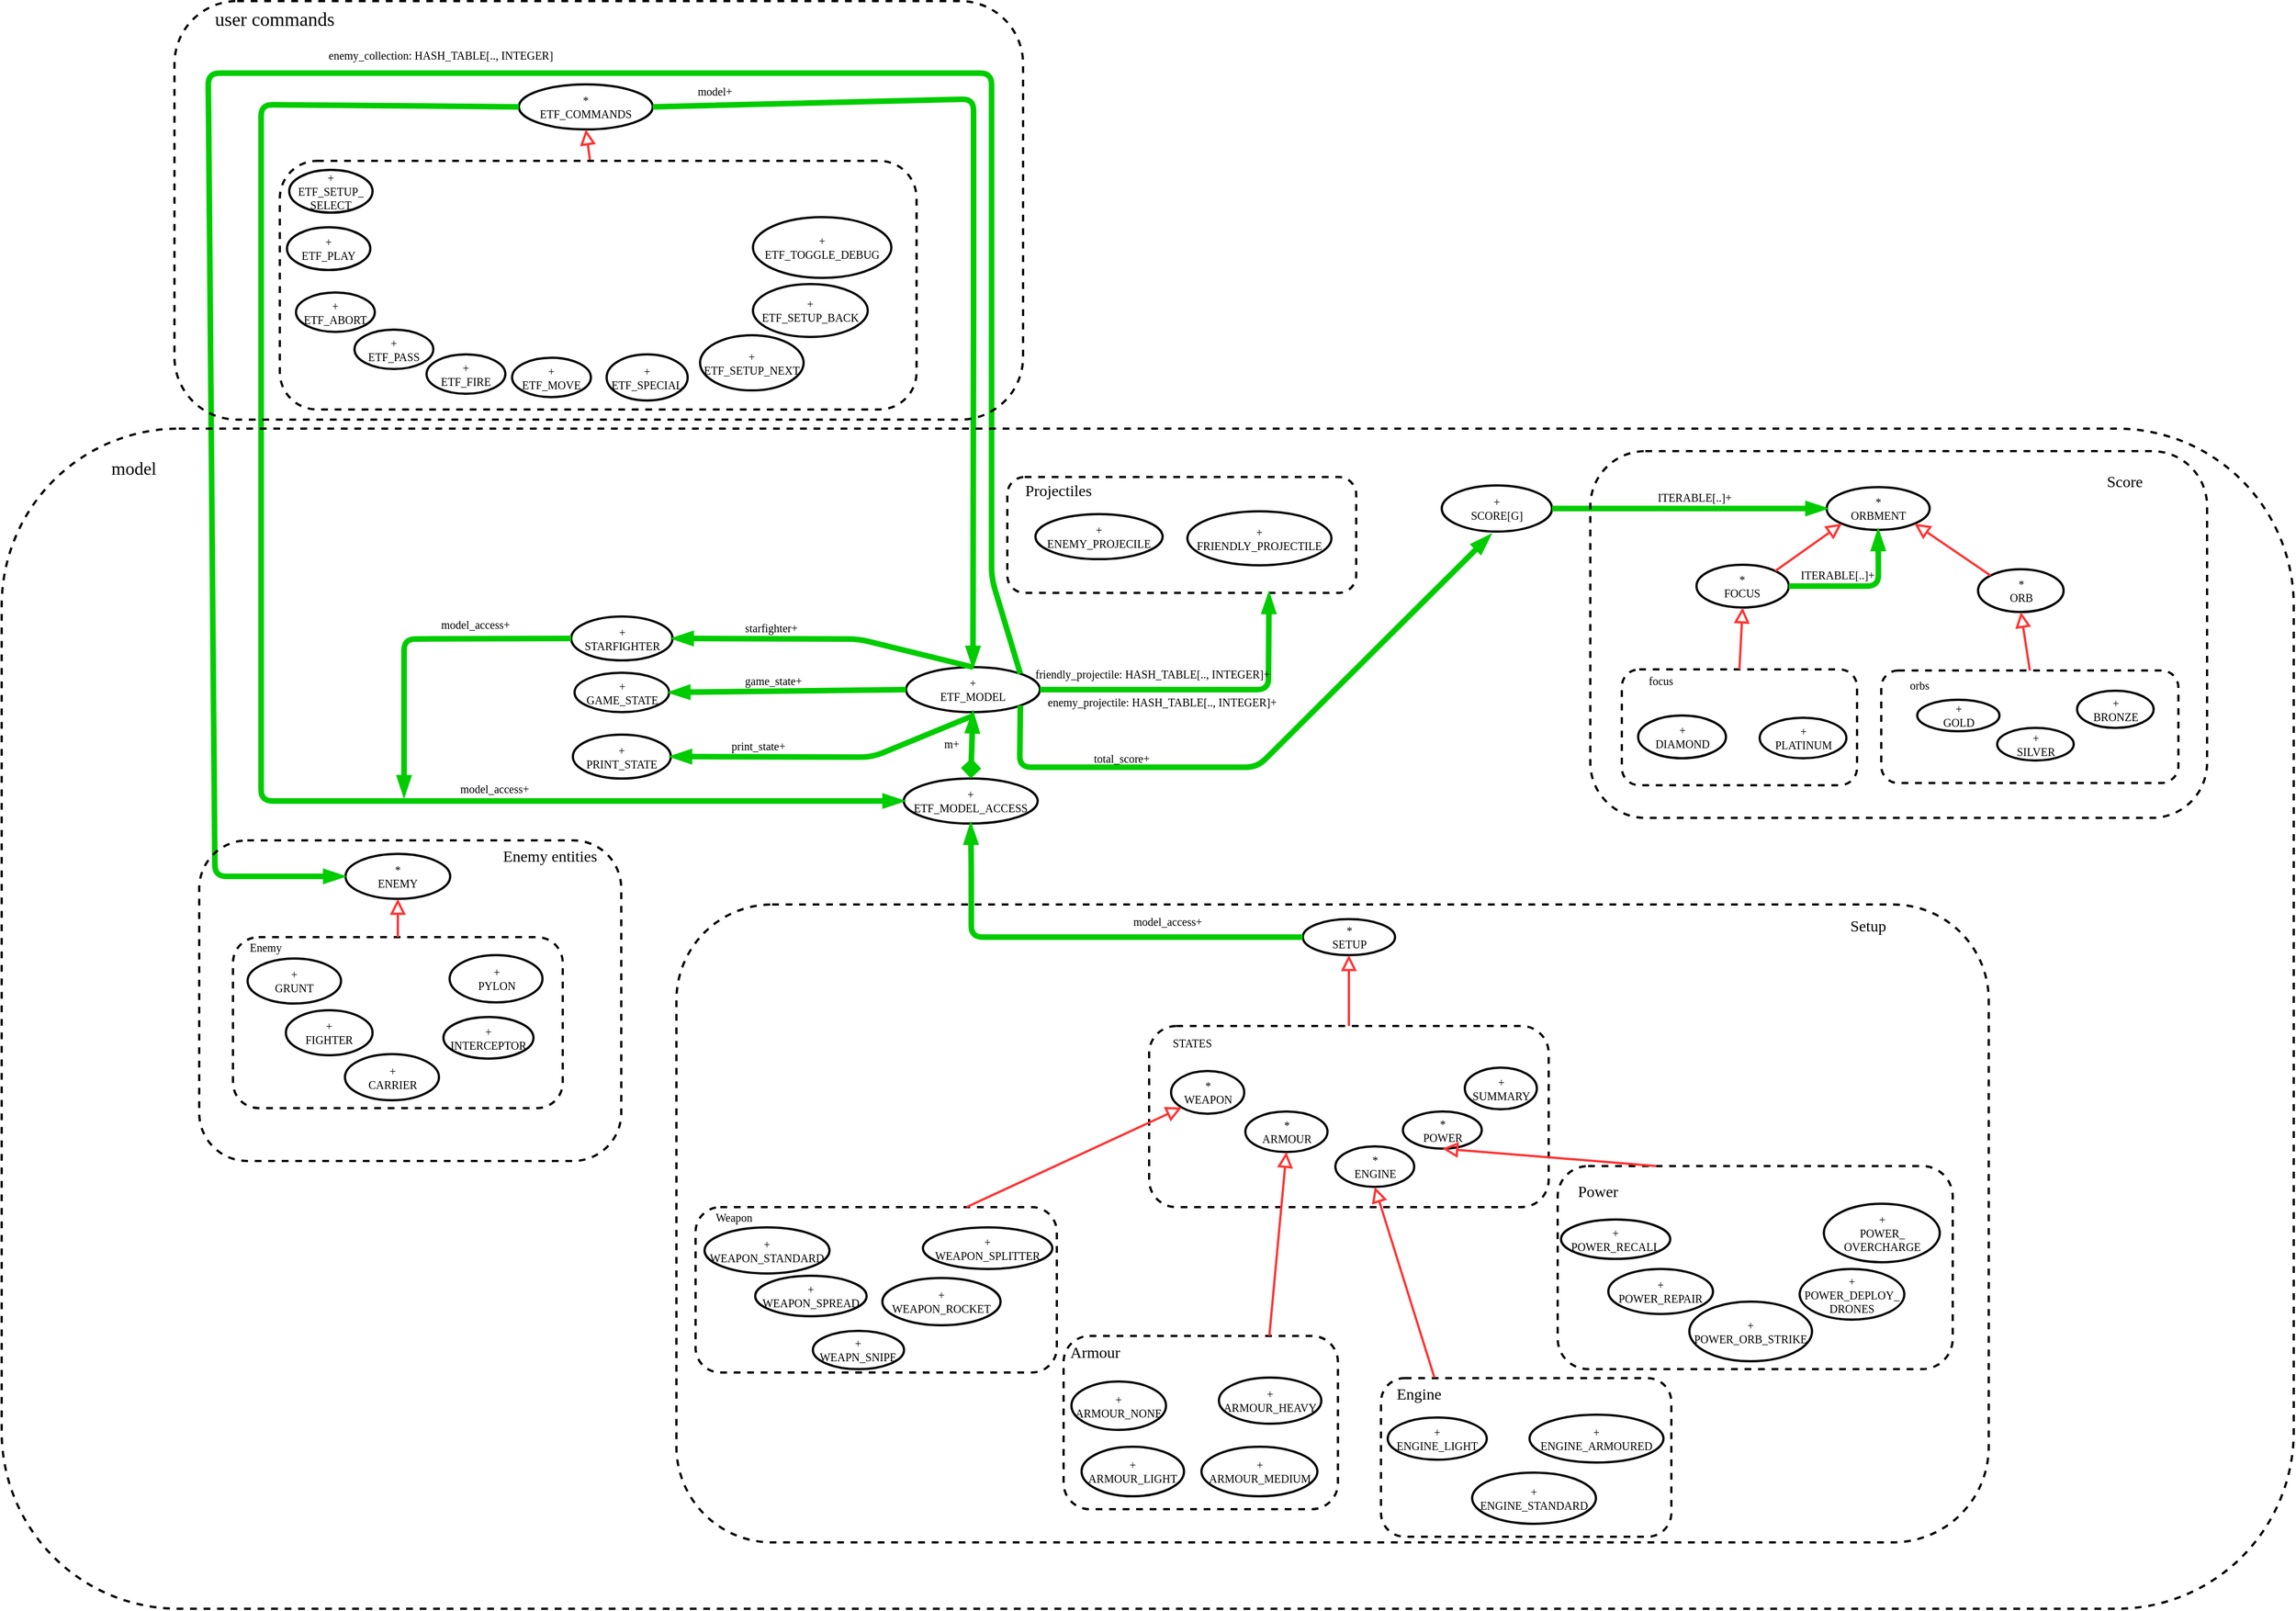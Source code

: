 <mxfile version="14.0.0" type="device"><diagram id="9rbffgTeIO-rEIUzzCYF" name="Page-1"><mxGraphModel dx="5631" dy="4334" grid="0" gridSize="10" guides="1" tooltips="1" connect="1" arrows="1" fold="1" page="0" pageScale="1" pageWidth="850" pageHeight="1100" math="0" shadow="0"><root><mxCell id="0"/><mxCell id="1" parent="0"/><mxCell id="4VJUmI2Vq23EFL7pVvse-1" value="+&lt;br&gt;ETF_MODEL" style="ellipse;whiteSpace=wrap;html=1;rounded=1;fontSize=10;fontFamily=Verdena;strokeWidth=2;" parent="1" vertex="1"><mxGeometry x="-2559" y="-2455" width="119" height="40" as="geometry"/></mxCell><mxCell id="4VJUmI2Vq23EFL7pVvse-2" value="*&lt;br&gt;ETF_COMMANDS" style="ellipse;whiteSpace=wrap;html=1;rounded=1;fontSize=10;fontFamily=Verdena;strokeWidth=2;" parent="1" vertex="1"><mxGeometry x="-2903" y="-2973" width="119" height="40" as="geometry"/></mxCell><mxCell id="4VJUmI2Vq23EFL7pVvse-7" value="+&lt;br&gt;ETF_ABORT" style="ellipse;whiteSpace=wrap;html=1;rounded=1;fontSize=10;fontFamily=Verdena;strokeWidth=2;" parent="1" vertex="1"><mxGeometry x="-3101" y="-2788" width="70" height="35" as="geometry"/></mxCell><mxCell id="4VJUmI2Vq23EFL7pVvse-8" value="+&lt;br&gt;ETF_PASS" style="ellipse;whiteSpace=wrap;html=1;rounded=1;fontSize=10;fontFamily=Verdena;strokeWidth=2;" parent="1" vertex="1"><mxGeometry x="-3049" y="-2755" width="70" height="35" as="geometry"/></mxCell><mxCell id="4VJUmI2Vq23EFL7pVvse-9" value="+&lt;br&gt;ETF_FIRE" style="ellipse;whiteSpace=wrap;html=1;rounded=1;fontSize=10;fontFamily=Verdena;strokeWidth=2;" parent="1" vertex="1"><mxGeometry x="-2985" y="-2733" width="70" height="35" as="geometry"/></mxCell><mxCell id="4VJUmI2Vq23EFL7pVvse-10" value="+&lt;br&gt;ETF_MOVE" style="ellipse;whiteSpace=wrap;html=1;rounded=1;fontSize=10;fontFamily=Verdena;strokeWidth=2;" parent="1" vertex="1"><mxGeometry x="-2909" y="-2730" width="70" height="35" as="geometry"/></mxCell><mxCell id="4VJUmI2Vq23EFL7pVvse-11" value="+&lt;br&gt;ETF_SPECIAL" style="ellipse;whiteSpace=wrap;html=1;rounded=1;fontSize=10;fontFamily=Verdena;strokeWidth=2;" parent="1" vertex="1"><mxGeometry x="-2825" y="-2733" width="72" height="41" as="geometry"/></mxCell><mxCell id="4VJUmI2Vq23EFL7pVvse-12" value="+&lt;br&gt;ETF_SETUP_NEXT" style="ellipse;whiteSpace=wrap;html=1;rounded=1;fontSize=10;fontFamily=Verdena;strokeWidth=2;" parent="1" vertex="1"><mxGeometry x="-2742" y="-2750" width="92" height="49" as="geometry"/></mxCell><mxCell id="4VJUmI2Vq23EFL7pVvse-13" value="+&lt;br&gt;ETF_SETUP_BACK" style="ellipse;whiteSpace=wrap;html=1;rounded=1;fontSize=10;fontFamily=Verdena;strokeWidth=2;" parent="1" vertex="1"><mxGeometry x="-2695" y="-2795.5" width="102" height="47" as="geometry"/></mxCell><mxCell id="4VJUmI2Vq23EFL7pVvse-14" value="+&lt;br&gt;ETF_PLAY" style="ellipse;whiteSpace=wrap;html=1;rounded=1;fontSize=10;fontFamily=Verdena;strokeWidth=2;" parent="1" vertex="1"><mxGeometry x="-3109" y="-2846" width="74" height="38" as="geometry"/></mxCell><mxCell id="4VJUmI2Vq23EFL7pVvse-15" value="+&lt;br&gt;ETF_TOGGLE_DEBUG" style="ellipse;whiteSpace=wrap;html=1;rounded=1;fontSize=10;fontFamily=Verdena;strokeWidth=2;" parent="1" vertex="1"><mxGeometry x="-2695" y="-2855" width="123" height="54" as="geometry"/></mxCell><mxCell id="4VJUmI2Vq23EFL7pVvse-16" value="" style="rounded=1;whiteSpace=wrap;html=1;fontSize=10;dashed=1;strokeWidth=2;glass=0;fillColor=none;" parent="1" vertex="1"><mxGeometry x="-3115.38" y="-2905" width="565.75" height="221" as="geometry"/></mxCell><mxCell id="4VJUmI2Vq23EFL7pVvse-18" value="" style="endArrow=block;html=1;strokeColor=#FF3333;strokeWidth=2;endFill=0;endSize=9;exitX=0.487;exitY=-0.005;exitDx=0;exitDy=0;exitPerimeter=0;entryX=0.5;entryY=1;entryDx=0;entryDy=0;" parent="1" source="4VJUmI2Vq23EFL7pVvse-16" target="4VJUmI2Vq23EFL7pVvse-2" edge="1"><mxGeometry width="50" height="50" relative="1" as="geometry"><mxPoint x="-2874.5" y="-2855" as="sourcePoint"/><mxPoint x="-2874.5" y="-2915" as="targetPoint"/><Array as="points"/></mxGeometry></mxCell><mxCell id="4VJUmI2Vq23EFL7pVvse-19" value="+&lt;br&gt;ETF_MODEL_ACCESS" style="ellipse;whiteSpace=wrap;html=1;rounded=1;fontSize=10;fontFamily=Verdena;strokeWidth=2;glass=0;fillColor=none;gradientColor=none;" parent="1" vertex="1"><mxGeometry x="-2561" y="-2356" width="119" height="40" as="geometry"/></mxCell><mxCell id="4VJUmI2Vq23EFL7pVvse-20" value="" style="endArrow=blockThin;html=1;strokeColor=#00CC00;strokeWidth=5;endFill=1;startArrow=diamond;startFill=1;entryX=0.5;entryY=1;entryDx=0;entryDy=0;exitX=0.5;exitY=0;exitDx=0;exitDy=0;" parent="1" source="4VJUmI2Vq23EFL7pVvse-19" target="4VJUmI2Vq23EFL7pVvse-1" edge="1"><mxGeometry width="50" height="50" relative="1" as="geometry"><mxPoint x="-2490" y="-2474" as="sourcePoint"/><mxPoint x="-2350" y="-2474" as="targetPoint"/></mxGeometry></mxCell><mxCell id="4VJUmI2Vq23EFL7pVvse-21" value="m+" style="text;html=1;fontSize=10;fontFamily=Verdena;glass=0;fillColor=none;gradientColor=none;" parent="1" vertex="1"><mxGeometry x="-2527" y="-2399" width="81" height="20" as="geometry"/></mxCell><mxCell id="4VJUmI2Vq23EFL7pVvse-23" value="" style="endArrow=blockThin;html=1;strokeColor=#00CC00;strokeWidth=5;endFill=1;exitX=1;exitY=0.5;exitDx=0;exitDy=0;entryX=0.5;entryY=0;entryDx=0;entryDy=0;" parent="1" source="4VJUmI2Vq23EFL7pVvse-2" target="4VJUmI2Vq23EFL7pVvse-1" edge="1"><mxGeometry width="50" height="50" relative="1" as="geometry"><mxPoint x="-2684" y="-2765" as="sourcePoint"/><mxPoint x="-2458" y="-2765" as="targetPoint"/><Array as="points"><mxPoint x="-2499" y="-2960"/><mxPoint x="-2499" y="-2766"/></Array></mxGeometry></mxCell><mxCell id="4VJUmI2Vq23EFL7pVvse-24" value="model+" style="text;html=1;fontSize=10;fontFamily=Verdena;glass=0;fillColor=none;gradientColor=none;" parent="1" vertex="1"><mxGeometry x="-2746" y="-2979" width="59.5" height="16" as="geometry"/></mxCell><mxCell id="4VJUmI2Vq23EFL7pVvse-25" value="" style="endArrow=blockThin;html=1;strokeColor=#00CC00;strokeWidth=5;endFill=1;entryX=0;entryY=0.5;entryDx=0;entryDy=0;exitX=0;exitY=0.5;exitDx=0;exitDy=0;" parent="1" source="4VJUmI2Vq23EFL7pVvse-2" target="4VJUmI2Vq23EFL7pVvse-19" edge="1"><mxGeometry width="50" height="50" relative="1" as="geometry"><mxPoint x="-3020" y="-2433" as="sourcePoint"/><mxPoint x="-2880" y="-2433" as="targetPoint"/><Array as="points"><mxPoint x="-3132" y="-2955"/><mxPoint x="-3132" y="-2766"/><mxPoint x="-3132" y="-2435"/><mxPoint x="-3132" y="-2336"/></Array></mxGeometry></mxCell><mxCell id="4VJUmI2Vq23EFL7pVvse-26" value="model_access+" style="text;html=1;fontSize=10;fontFamily=Verdena;glass=0;fillColor=none;gradientColor=none;" parent="1" vertex="1"><mxGeometry x="-2957" y="-2359" width="84" height="20" as="geometry"/></mxCell><mxCell id="4VJUmI2Vq23EFL7pVvse-27" value="*&lt;br&gt;SETUP" style="ellipse;whiteSpace=wrap;html=1;rounded=1;fontSize=10;fontFamily=Verdena;strokeWidth=2;glass=0;fillColor=none;gradientColor=none;" parent="1" vertex="1"><mxGeometry x="-2206.5" y="-2231" width="82" height="32" as="geometry"/></mxCell><mxCell id="4VJUmI2Vq23EFL7pVvse-28" value="*&lt;br&gt;WEAPON" style="ellipse;whiteSpace=wrap;html=1;rounded=1;fontSize=10;fontFamily=Verdena;strokeWidth=2;glass=0;fillColor=none;gradientColor=none;" parent="1" vertex="1"><mxGeometry x="-2323.5" y="-2096" width="65" height="38" as="geometry"/></mxCell><mxCell id="4VJUmI2Vq23EFL7pVvse-29" value="*&lt;br&gt;ARMOUR" style="ellipse;whiteSpace=wrap;html=1;rounded=1;fontSize=10;fontFamily=Verdena;strokeWidth=2;glass=0;fillColor=none;gradientColor=none;" parent="1" vertex="1"><mxGeometry x="-2257.5" y="-2060" width="73" height="36" as="geometry"/></mxCell><mxCell id="4VJUmI2Vq23EFL7pVvse-30" value="*&lt;br&gt;ENGINE" style="ellipse;whiteSpace=wrap;html=1;rounded=1;fontSize=10;fontFamily=Verdena;strokeWidth=2;glass=0;fillColor=none;gradientColor=none;" parent="1" vertex="1"><mxGeometry x="-2177.5" y="-2029" width="70" height="36" as="geometry"/></mxCell><mxCell id="4VJUmI2Vq23EFL7pVvse-31" value="*&lt;br&gt;POWER" style="ellipse;whiteSpace=wrap;html=1;rounded=1;fontSize=10;fontFamily=Verdena;strokeWidth=2;glass=0;fillColor=none;gradientColor=none;" parent="1" vertex="1"><mxGeometry x="-2117.5" y="-2060" width="70" height="33" as="geometry"/></mxCell><mxCell id="4VJUmI2Vq23EFL7pVvse-33" value="+&lt;br&gt;SUMMARY" style="ellipse;whiteSpace=wrap;html=1;rounded=1;fontSize=10;fontFamily=Verdena;strokeWidth=2;glass=0;fillColor=none;gradientColor=none;" parent="1" vertex="1"><mxGeometry x="-2062.5" y="-2099" width="64" height="37" as="geometry"/></mxCell><mxCell id="4VJUmI2Vq23EFL7pVvse-36" value="" style="rounded=1;whiteSpace=wrap;html=1;fontSize=10;dashed=1;strokeWidth=2;glass=0;fillColor=none;gradientColor=none;" parent="1" vertex="1"><mxGeometry x="-2343" y="-2136" width="355" height="161" as="geometry"/></mxCell><mxCell id="4VJUmI2Vq23EFL7pVvse-37" value="STATES" style="text;html=1;fontSize=10;fontFamily=Verdena;glass=0;fillColor=none;gradientColor=none;" parent="1" vertex="1"><mxGeometry x="-2323.503" y="-2133" width="70" height="25" as="geometry"/></mxCell><mxCell id="4VJUmI2Vq23EFL7pVvse-39" value="" style="endArrow=block;html=1;strokeColor=#FF3333;strokeWidth=2;endFill=0;endSize=9;entryX=0.5;entryY=1;entryDx=0;entryDy=0;exitX=0.5;exitY=0;exitDx=0;exitDy=0;" parent="1" source="4VJUmI2Vq23EFL7pVvse-36" target="4VJUmI2Vq23EFL7pVvse-27" edge="1"><mxGeometry width="50" height="50" relative="1" as="geometry"><mxPoint x="-2351" y="-2457" as="sourcePoint"/><mxPoint x="-2351" y="-2517" as="targetPoint"/></mxGeometry></mxCell><mxCell id="4VJUmI2Vq23EFL7pVvse-41" value="+&lt;br&gt;WEAPON_STANDARD" style="ellipse;whiteSpace=wrap;html=1;rounded=1;fontSize=10;fontFamily=Verdena;strokeWidth=2;glass=0;fillColor=none;gradientColor=none;" parent="1" vertex="1"><mxGeometry x="-2738" y="-1957" width="111" height="41" as="geometry"/></mxCell><mxCell id="4VJUmI2Vq23EFL7pVvse-42" value="+&lt;br&gt;WEAPON_SPREAD" style="ellipse;whiteSpace=wrap;html=1;rounded=1;fontSize=10;fontFamily=Verdena;strokeWidth=2;glass=0;fillColor=none;gradientColor=none;" parent="1" vertex="1"><mxGeometry x="-2693" y="-1914" width="99" height="36" as="geometry"/></mxCell><mxCell id="4VJUmI2Vq23EFL7pVvse-43" value="+&lt;br&gt;WEAPN_SNIPE" style="ellipse;whiteSpace=wrap;html=1;rounded=1;fontSize=10;fontFamily=Verdena;strokeWidth=2;glass=0;fillColor=none;gradientColor=none;" parent="1" vertex="1"><mxGeometry x="-2641.75" y="-1865" width="81" height="34" as="geometry"/></mxCell><mxCell id="4VJUmI2Vq23EFL7pVvse-44" value="+&lt;br&gt;WEAPON_ROCKET" style="ellipse;whiteSpace=wrap;html=1;rounded=1;fontSize=10;fontFamily=Verdena;strokeWidth=2;glass=0;fillColor=none;gradientColor=none;" parent="1" vertex="1"><mxGeometry x="-2580" y="-1912" width="105" height="42" as="geometry"/></mxCell><mxCell id="4VJUmI2Vq23EFL7pVvse-45" value="+&lt;br&gt;WEAPON_SPLITTER" style="ellipse;whiteSpace=wrap;html=1;rounded=1;fontSize=10;fontFamily=Verdena;strokeWidth=2;glass=0;fillColor=none;gradientColor=none;" parent="1" vertex="1"><mxGeometry x="-2544" y="-1957" width="115" height="37" as="geometry"/></mxCell><mxCell id="4VJUmI2Vq23EFL7pVvse-48" value="" style="rounded=1;whiteSpace=wrap;html=1;fontSize=10;dashed=1;strokeWidth=2;glass=0;fillColor=none;gradientColor=none;" parent="1" vertex="1"><mxGeometry x="-2746" y="-1975" width="321" height="147" as="geometry"/></mxCell><mxCell id="4VJUmI2Vq23EFL7pVvse-49" value="Weapon" style="text;html=1;fontSize=10;fontFamily=Verdena;glass=0;fillColor=none;gradientColor=none;" parent="1" vertex="1"><mxGeometry x="-2730.003" y="-1978" width="70" height="25" as="geometry"/></mxCell><mxCell id="4VJUmI2Vq23EFL7pVvse-50" value="+&lt;br&gt;ARMOUR_NONE" style="ellipse;whiteSpace=wrap;html=1;rounded=1;fontSize=10;fontFamily=Verdena;strokeWidth=2;glass=0;fillColor=none;gradientColor=none;" parent="1" vertex="1"><mxGeometry x="-2412" y="-1820" width="84" height="43" as="geometry"/></mxCell><mxCell id="4VJUmI2Vq23EFL7pVvse-51" value="+&lt;br&gt;ARMOUR_LIGHT" style="ellipse;whiteSpace=wrap;html=1;rounded=1;fontSize=10;fontFamily=Verdena;strokeWidth=2;glass=0;fillColor=none;gradientColor=none;" parent="1" vertex="1"><mxGeometry x="-2403" y="-1762" width="91" height="44" as="geometry"/></mxCell><mxCell id="4VJUmI2Vq23EFL7pVvse-52" value="+&lt;br&gt;ARMOUR_MEDIUM" style="ellipse;whiteSpace=wrap;html=1;rounded=1;fontSize=10;fontFamily=Verdena;strokeWidth=2;glass=0;fillColor=none;gradientColor=none;" parent="1" vertex="1"><mxGeometry x="-2296.5" y="-1762" width="103" height="44" as="geometry"/></mxCell><mxCell id="4VJUmI2Vq23EFL7pVvse-53" value="+&lt;br&gt;ARMOUR_HEAVY" style="ellipse;whiteSpace=wrap;html=1;rounded=1;fontSize=10;fontFamily=Verdena;strokeWidth=2;glass=0;fillColor=none;gradientColor=none;" parent="1" vertex="1"><mxGeometry x="-2281" y="-1823.5" width="91" height="41" as="geometry"/></mxCell><mxCell id="4VJUmI2Vq23EFL7pVvse-54" value="" style="rounded=1;whiteSpace=wrap;html=1;fontSize=10;dashed=1;strokeWidth=2;glass=0;fillColor=none;gradientColor=none;" parent="1" vertex="1"><mxGeometry x="-2419" y="-1860.5" width="243.75" height="154" as="geometry"/></mxCell><mxCell id="4VJUmI2Vq23EFL7pVvse-55" value="&lt;font style=&quot;font-size: 14px&quot;&gt;Armour&lt;/font&gt;" style="text;html=1;fontSize=10;fontFamily=Verdena;glass=0;fillColor=none;gradientColor=none;" parent="1" vertex="1"><mxGeometry x="-2415.003" y="-1860.5" width="70" height="25" as="geometry"/></mxCell><mxCell id="4VJUmI2Vq23EFL7pVvse-56" value="+&lt;br&gt;ENGINE_LIGHT" style="ellipse;whiteSpace=wrap;html=1;rounded=1;fontSize=10;fontFamily=Verdena;strokeWidth=2;glass=0;fillColor=none;gradientColor=none;" parent="1" vertex="1"><mxGeometry x="-2131" y="-1788" width="88" height="37.5" as="geometry"/></mxCell><mxCell id="4VJUmI2Vq23EFL7pVvse-57" value="+&lt;br&gt;ENGINE_STANDARD" style="ellipse;whiteSpace=wrap;html=1;rounded=1;fontSize=10;fontFamily=Verdena;strokeWidth=2;glass=0;fillColor=none;gradientColor=none;" parent="1" vertex="1"><mxGeometry x="-2056" y="-1739" width="110" height="45.5" as="geometry"/></mxCell><mxCell id="4VJUmI2Vq23EFL7pVvse-58" value="+&lt;br&gt;ENGINE_ARMOURED" style="ellipse;whiteSpace=wrap;html=1;rounded=1;fontSize=10;fontFamily=Verdena;strokeWidth=2;glass=0;fillColor=none;gradientColor=none;" parent="1" vertex="1"><mxGeometry x="-2005" y="-1790.5" width="119" height="42.5" as="geometry"/></mxCell><mxCell id="4VJUmI2Vq23EFL7pVvse-59" value="" style="rounded=1;whiteSpace=wrap;html=1;fontSize=10;dashed=1;strokeWidth=2;glass=0;fillColor=none;gradientColor=none;" parent="1" vertex="1"><mxGeometry x="-2137" y="-1823" width="258" height="141" as="geometry"/></mxCell><mxCell id="4VJUmI2Vq23EFL7pVvse-60" value="&lt;font style=&quot;font-size: 14px&quot;&gt;Engine&lt;/font&gt;" style="text;html=1;fontSize=10;fontFamily=Verdena;glass=0;fillColor=none;gradientColor=none;" parent="1" vertex="1"><mxGeometry x="-2124.503" y="-1823.5" width="70" height="25" as="geometry"/></mxCell><mxCell id="4VJUmI2Vq23EFL7pVvse-61" value="+&lt;br&gt;POWER_RECALL" style="ellipse;whiteSpace=wrap;html=1;rounded=1;fontSize=10;fontFamily=Verdena;strokeWidth=2;glass=0;fillColor=none;gradientColor=none;" parent="1" vertex="1"><mxGeometry x="-1977" y="-1964" width="97" height="35" as="geometry"/></mxCell><mxCell id="4VJUmI2Vq23EFL7pVvse-62" value="+&lt;br&gt;POWER_REPAIR" style="ellipse;whiteSpace=wrap;html=1;rounded=1;fontSize=10;fontFamily=Verdena;strokeWidth=2;glass=0;fillColor=none;gradientColor=none;" parent="1" vertex="1"><mxGeometry x="-1935" y="-1920" width="93" height="40" as="geometry"/></mxCell><mxCell id="4VJUmI2Vq23EFL7pVvse-63" value="+&lt;br&gt;POWER_ORB_STRIKE" style="ellipse;whiteSpace=wrap;html=1;rounded=1;fontSize=10;fontFamily=Verdena;strokeWidth=2;glass=0;fillColor=none;gradientColor=none;" parent="1" vertex="1"><mxGeometry x="-1863" y="-1891" width="109" height="53" as="geometry"/></mxCell><mxCell id="4VJUmI2Vq23EFL7pVvse-64" value="+&lt;br&gt;POWER_DEPLOY_&lt;br&gt;DRONES" style="ellipse;whiteSpace=wrap;html=1;rounded=1;fontSize=10;fontFamily=Verdena;strokeWidth=2;glass=0;fillColor=none;gradientColor=none;" parent="1" vertex="1"><mxGeometry x="-1765" y="-1920" width="93" height="45" as="geometry"/></mxCell><mxCell id="4VJUmI2Vq23EFL7pVvse-65" value="+&lt;br&gt;POWER_&lt;br&gt;OVERCHARGE" style="ellipse;whiteSpace=wrap;html=1;rounded=1;fontSize=10;fontFamily=Verdena;strokeWidth=2;glass=0;fillColor=none;gradientColor=none;" parent="1" vertex="1"><mxGeometry x="-1743.5" y="-1978" width="103" height="52" as="geometry"/></mxCell><mxCell id="4VJUmI2Vq23EFL7pVvse-66" value="" style="rounded=1;whiteSpace=wrap;html=1;fontSize=10;dashed=1;strokeWidth=2;glass=0;fillColor=none;gradientColor=none;" parent="1" vertex="1"><mxGeometry x="-1980" y="-2011.5" width="351" height="180.5" as="geometry"/></mxCell><mxCell id="4VJUmI2Vq23EFL7pVvse-67" value="&lt;font style=&quot;font-size: 14px&quot;&gt;Power&lt;/font&gt;" style="text;html=1;fontSize=10;fontFamily=Verdena;glass=0;fillColor=none;gradientColor=none;" parent="1" vertex="1"><mxGeometry x="-1963.503" y="-2003" width="70" height="25" as="geometry"/></mxCell><mxCell id="4VJUmI2Vq23EFL7pVvse-68" value="" style="endArrow=block;html=1;strokeColor=#FF3333;strokeWidth=2;endFill=0;endSize=9;exitX=0.75;exitY=0;exitDx=0;exitDy=0;entryX=0;entryY=1;entryDx=0;entryDy=0;" parent="1" source="4VJUmI2Vq23EFL7pVvse-48" target="4VJUmI2Vq23EFL7pVvse-28" edge="1"><mxGeometry width="50" height="50" relative="1" as="geometry"><mxPoint x="-2173" y="-2168" as="sourcePoint"/><mxPoint x="-2173" y="-2228" as="targetPoint"/></mxGeometry></mxCell><mxCell id="4VJUmI2Vq23EFL7pVvse-70" value="" style="endArrow=block;html=1;strokeColor=#FF3333;strokeWidth=2;endFill=0;endSize=9;entryX=0.5;entryY=1;entryDx=0;entryDy=0;exitX=0.75;exitY=0;exitDx=0;exitDy=0;" parent="1" source="4VJUmI2Vq23EFL7pVvse-54" target="4VJUmI2Vq23EFL7pVvse-29" edge="1"><mxGeometry width="50" height="50" relative="1" as="geometry"><mxPoint x="-1971" y="-2125" as="sourcePoint"/><mxPoint x="-1971" y="-2185" as="targetPoint"/></mxGeometry></mxCell><mxCell id="4VJUmI2Vq23EFL7pVvse-72" value="" style="endArrow=block;html=1;strokeColor=#FF3333;strokeWidth=2;endFill=0;endSize=9;entryX=0.5;entryY=1;entryDx=0;entryDy=0;exitX=0.5;exitY=0;exitDx=0;exitDy=0;" parent="1" source="4VJUmI2Vq23EFL7pVvse-60" target="4VJUmI2Vq23EFL7pVvse-30" edge="1"><mxGeometry width="50" height="50" relative="1" as="geometry"><mxPoint x="-1773" y="-2111" as="sourcePoint"/><mxPoint x="-1773" y="-2171" as="targetPoint"/></mxGeometry></mxCell><mxCell id="4VJUmI2Vq23EFL7pVvse-74" value="" style="endArrow=block;html=1;strokeColor=#FF3333;strokeWidth=2;endFill=0;endSize=9;entryX=0.5;entryY=1;entryDx=0;entryDy=0;exitX=0.25;exitY=0;exitDx=0;exitDy=0;" parent="1" source="4VJUmI2Vq23EFL7pVvse-66" target="4VJUmI2Vq23EFL7pVvse-31" edge="1"><mxGeometry width="50" height="50" relative="1" as="geometry"><mxPoint x="-1659" y="-2118" as="sourcePoint"/><mxPoint x="-1659" y="-2178" as="targetPoint"/></mxGeometry></mxCell><mxCell id="4VJUmI2Vq23EFL7pVvse-75" value="+&lt;br&gt;STARFIGHTER" style="ellipse;whiteSpace=wrap;html=1;rounded=1;fontSize=10;fontFamily=Verdena;strokeWidth=2;glass=0;fillColor=none;gradientColor=none;" parent="1" vertex="1"><mxGeometry x="-2856.5" y="-2500" width="90" height="39" as="geometry"/></mxCell><mxCell id="4VJUmI2Vq23EFL7pVvse-76" value="+&lt;br&gt;GAME_STATE" style="ellipse;whiteSpace=wrap;html=1;rounded=1;fontSize=10;fontFamily=Verdena;strokeWidth=2;glass=0;fillColor=none;gradientColor=none;" parent="1" vertex="1"><mxGeometry x="-2853.5" y="-2450" width="84" height="35" as="geometry"/></mxCell><mxCell id="4VJUmI2Vq23EFL7pVvse-77" value="+&lt;br&gt;PRINT_STATE" style="ellipse;whiteSpace=wrap;html=1;rounded=1;fontSize=10;fontFamily=Verdena;strokeWidth=2;glass=0;fillColor=none;gradientColor=none;" parent="1" vertex="1"><mxGeometry x="-2855" y="-2395" width="87" height="39" as="geometry"/></mxCell><mxCell id="4VJUmI2Vq23EFL7pVvse-78" value="" style="endArrow=blockThin;html=1;strokeColor=#00CC00;strokeWidth=5;endFill=1;entryX=1;entryY=0.5;entryDx=0;entryDy=0;exitX=0.5;exitY=0;exitDx=0;exitDy=0;" parent="1" source="4VJUmI2Vq23EFL7pVvse-1" target="4VJUmI2Vq23EFL7pVvse-75" edge="1"><mxGeometry width="50" height="50" relative="1" as="geometry"><mxPoint x="-2736" y="-2423" as="sourcePoint"/><mxPoint x="-2596" y="-2423" as="targetPoint"/><Array as="points"><mxPoint x="-2601" y="-2480"/></Array></mxGeometry></mxCell><mxCell id="4VJUmI2Vq23EFL7pVvse-79" value="starfighter+" style="text;html=1;fontSize=10;fontFamily=Verdena;glass=0;fillColor=none;gradientColor=none;" parent="1" vertex="1"><mxGeometry x="-2704" y="-2502" width="59" height="22" as="geometry"/></mxCell><mxCell id="4VJUmI2Vq23EFL7pVvse-80" value="" style="endArrow=blockThin;html=1;strokeColor=#00CC00;strokeWidth=5;endFill=1;entryX=1;entryY=0.5;entryDx=0;entryDy=0;exitX=0;exitY=0.5;exitDx=0;exitDy=0;" parent="1" source="4VJUmI2Vq23EFL7pVvse-1" target="4VJUmI2Vq23EFL7pVvse-76" edge="1"><mxGeometry width="50" height="50" relative="1" as="geometry"><mxPoint x="-2500" y="-2399" as="sourcePoint"/><mxPoint x="-2748" y="-2426.5" as="targetPoint"/><Array as="points"/></mxGeometry></mxCell><mxCell id="4VJUmI2Vq23EFL7pVvse-81" value="game_state+" style="text;html=1;fontSize=10;fontFamily=Verdena;glass=0;fillColor=none;gradientColor=none;" parent="1" vertex="1"><mxGeometry x="-2704" y="-2455" width="83" height="23" as="geometry"/></mxCell><mxCell id="4VJUmI2Vq23EFL7pVvse-82" value="" style="endArrow=blockThin;html=1;strokeColor=#00CC00;strokeWidth=5;endFill=1;entryX=1;entryY=0.5;entryDx=0;entryDy=0;" parent="1" target="4VJUmI2Vq23EFL7pVvse-77" edge="1"><mxGeometry width="50" height="50" relative="1" as="geometry"><mxPoint x="-2499" y="-2412" as="sourcePoint"/><mxPoint x="-2380" y="-2400" as="targetPoint"/><Array as="points"><mxPoint x="-2589" y="-2375"/></Array></mxGeometry></mxCell><mxCell id="4VJUmI2Vq23EFL7pVvse-83" value="print_state+" style="text;html=1;fontSize=10;fontFamily=Verdena;glass=0;fillColor=none;gradientColor=none;" parent="1" vertex="1"><mxGeometry x="-2716.5" y="-2397" width="84" height="20" as="geometry"/></mxCell><mxCell id="4VJUmI2Vq23EFL7pVvse-86" value="+&lt;br&gt;ENEMY_PROJECILE" style="ellipse;whiteSpace=wrap;html=1;rounded=1;fontSize=10;fontFamily=Verdena;strokeWidth=2;glass=0;fillColor=none;gradientColor=none;" parent="1" vertex="1"><mxGeometry x="-2444" y="-2591" width="113" height="40" as="geometry"/></mxCell><mxCell id="4VJUmI2Vq23EFL7pVvse-87" value="+&lt;br&gt;FRIENDLY_PROJECTILE" style="ellipse;whiteSpace=wrap;html=1;rounded=1;fontSize=10;fontFamily=Verdena;strokeWidth=2;glass=0;fillColor=none;gradientColor=none;" parent="1" vertex="1"><mxGeometry x="-2309" y="-2593.5" width="128" height="48" as="geometry"/></mxCell><mxCell id="4VJUmI2Vq23EFL7pVvse-88" value="" style="rounded=1;whiteSpace=wrap;html=1;fontSize=10;dashed=1;strokeWidth=2;glass=0;fillColor=none;gradientColor=none;" parent="1" vertex="1"><mxGeometry x="-2469" y="-2624" width="310" height="103" as="geometry"/></mxCell><mxCell id="4VJUmI2Vq23EFL7pVvse-89" value="&lt;font style=&quot;font-size: 14px&quot;&gt;Projectiles&lt;/font&gt;" style="text;html=1;fontSize=10;fontFamily=Verdena;glass=0;fillColor=none;gradientColor=none;" parent="1" vertex="1"><mxGeometry x="-2455.003" y="-2626" width="70" height="25" as="geometry"/></mxCell><mxCell id="4VJUmI2Vq23EFL7pVvse-92" value="" style="endArrow=blockThin;html=1;strokeColor=#00CC00;strokeWidth=5;endFill=1;exitX=1;exitY=0.5;exitDx=0;exitDy=0;entryX=0.75;entryY=1;entryDx=0;entryDy=0;" parent="1" source="4VJUmI2Vq23EFL7pVvse-1" target="4VJUmI2Vq23EFL7pVvse-88" edge="1"><mxGeometry width="50" height="50" relative="1" as="geometry"><mxPoint x="-2428" y="-2455" as="sourcePoint"/><mxPoint x="-2288" y="-2455" as="targetPoint"/><Array as="points"><mxPoint x="-2391" y="-2435"/><mxPoint x="-2314" y="-2435"/><mxPoint x="-2237" y="-2435"/></Array></mxGeometry></mxCell><mxCell id="4VJUmI2Vq23EFL7pVvse-93" value="enemy_projectile: HASH_TABLE[.., INTEGER]+" style="text;html=1;fontSize=10;fontFamily=Verdena;glass=0;fillColor=none;gradientColor=none;" parent="1" vertex="1"><mxGeometry x="-2435" y="-2436" width="213" height="23" as="geometry"/></mxCell><mxCell id="4VJUmI2Vq23EFL7pVvse-94" value="friendly_projectile: HASH_TABLE[.., INTEGER]+" style="text;html=1;fontSize=10;fontFamily=Verdena;glass=0;fillColor=none;gradientColor=none;" parent="1" vertex="1"><mxGeometry x="-2446" y="-2461" width="216" height="27" as="geometry"/></mxCell><mxCell id="4VJUmI2Vq23EFL7pVvse-95" value="*&lt;br&gt;ENEMY" style="ellipse;whiteSpace=wrap;html=1;rounded=1;fontSize=10;fontFamily=Verdena;strokeWidth=2;glass=0;fillColor=none;gradientColor=none;" parent="1" vertex="1"><mxGeometry x="-3057" y="-2289" width="93" height="40" as="geometry"/></mxCell><mxCell id="4VJUmI2Vq23EFL7pVvse-96" value="+&lt;br&gt;GRUNT" style="ellipse;whiteSpace=wrap;html=1;rounded=1;fontSize=10;fontFamily=Verdena;strokeWidth=2;glass=0;fillColor=none;gradientColor=none;" parent="1" vertex="1"><mxGeometry x="-3144" y="-2196" width="83" height="40" as="geometry"/></mxCell><mxCell id="4VJUmI2Vq23EFL7pVvse-97" value="+&lt;br&gt;FIGHTER" style="ellipse;whiteSpace=wrap;html=1;rounded=1;fontSize=10;fontFamily=Verdena;strokeWidth=2;glass=0;fillColor=none;gradientColor=none;" parent="1" vertex="1"><mxGeometry x="-3110" y="-2150" width="77" height="40" as="geometry"/></mxCell><mxCell id="4VJUmI2Vq23EFL7pVvse-98" value="+&lt;br&gt;CARRIER" style="ellipse;whiteSpace=wrap;html=1;rounded=1;fontSize=10;fontFamily=Verdena;strokeWidth=2;glass=0;fillColor=none;gradientColor=none;" parent="1" vertex="1"><mxGeometry x="-3057.5" y="-2111" width="83.5" height="41" as="geometry"/></mxCell><mxCell id="4VJUmI2Vq23EFL7pVvse-99" value="+&lt;br&gt;INTERCEPTOR" style="ellipse;whiteSpace=wrap;html=1;rounded=1;fontSize=10;fontFamily=Verdena;strokeWidth=2;glass=0;fillColor=none;gradientColor=none;" parent="1" vertex="1"><mxGeometry x="-2970" y="-2144" width="80" height="37" as="geometry"/></mxCell><mxCell id="4VJUmI2Vq23EFL7pVvse-100" value="+&lt;br&gt;PYLON" style="ellipse;whiteSpace=wrap;html=1;rounded=1;fontSize=10;fontFamily=Verdena;strokeWidth=2;glass=0;fillColor=none;gradientColor=none;" parent="1" vertex="1"><mxGeometry x="-2964.5" y="-2199" width="82.5" height="42" as="geometry"/></mxCell><mxCell id="4VJUmI2Vq23EFL7pVvse-101" value="" style="rounded=1;whiteSpace=wrap;html=1;fontSize=10;dashed=1;strokeWidth=2;glass=0;fillColor=none;gradientColor=none;" parent="1" vertex="1"><mxGeometry x="-3157" y="-2215" width="293" height="152" as="geometry"/></mxCell><mxCell id="4VJUmI2Vq23EFL7pVvse-102" value="Enemy" style="text;html=1;fontSize=10;fontFamily=Verdena;glass=0;fillColor=none;gradientColor=none;" parent="1" vertex="1"><mxGeometry x="-3144.003" y="-2218" width="70" height="25" as="geometry"/></mxCell><mxCell id="4VJUmI2Vq23EFL7pVvse-103" value="" style="endArrow=block;html=1;strokeColor=#FF3333;strokeWidth=2;endFill=0;endSize=9;entryX=0.5;entryY=1;entryDx=0;entryDy=0;exitX=0.5;exitY=0;exitDx=0;exitDy=0;" parent="1" source="4VJUmI2Vq23EFL7pVvse-101" target="4VJUmI2Vq23EFL7pVvse-95" edge="1"><mxGeometry width="50" height="50" relative="1" as="geometry"><mxPoint x="-2812" y="-2193" as="sourcePoint"/><mxPoint x="-2812" y="-2253" as="targetPoint"/></mxGeometry></mxCell><mxCell id="4VJUmI2Vq23EFL7pVvse-104" value="" style="endArrow=blockThin;html=1;strokeColor=#00CC00;strokeWidth=5;endFill=1;exitX=1;exitY=0;exitDx=0;exitDy=0;" parent="1" source="4VJUmI2Vq23EFL7pVvse-1" edge="1"><mxGeometry width="50" height="50" relative="1" as="geometry"><mxPoint x="-2549" y="-2420" as="sourcePoint"/><mxPoint x="-3058" y="-2269" as="targetPoint"/><Array as="points"><mxPoint x="-2483" y="-2534"/><mxPoint x="-2483" y="-2983"/><mxPoint x="-3179" y="-2983"/><mxPoint x="-3173" y="-2269"/></Array></mxGeometry></mxCell><mxCell id="4VJUmI2Vq23EFL7pVvse-105" value="enemy_collection: HASH_TABLE[.., INTEGER]" style="text;html=1;fontSize=10;fontFamily=Verdena;glass=0;fillColor=none;gradientColor=none;" parent="1" vertex="1"><mxGeometry x="-3074" y="-3011" width="201" height="21" as="geometry"/></mxCell><mxCell id="4VJUmI2Vq23EFL7pVvse-108" value="" style="endArrow=blockThin;html=1;strokeColor=#00CC00;strokeWidth=5;endFill=1;entryX=0.5;entryY=1;entryDx=0;entryDy=0;exitX=0;exitY=0.5;exitDx=0;exitDy=0;" parent="1" source="4VJUmI2Vq23EFL7pVvse-27" target="4VJUmI2Vq23EFL7pVvse-19" edge="1"><mxGeometry width="50" height="50" relative="1" as="geometry"><mxPoint x="-2584" y="-2252" as="sourcePoint"/><mxPoint x="-2444" y="-2252" as="targetPoint"/><Array as="points"><mxPoint x="-2501" y="-2215"/><mxPoint x="-2501" y="-2275"/></Array></mxGeometry></mxCell><mxCell id="4VJUmI2Vq23EFL7pVvse-109" value="model_access+" style="text;html=1;fontSize=10;fontFamily=Verdena;glass=0;fillColor=none;gradientColor=none;" parent="1" vertex="1"><mxGeometry x="-2359" y="-2241" width="69.5" height="26" as="geometry"/></mxCell><mxCell id="4VJUmI2Vq23EFL7pVvse-111" value="*&lt;br&gt;ORBMENT" style="ellipse;whiteSpace=wrap;html=1;rounded=1;fontSize=10;fontFamily=Verdena;strokeWidth=2;glass=0;fillColor=none;gradientColor=none;" parent="1" vertex="1"><mxGeometry x="-1741" y="-2615" width="91.5" height="38" as="geometry"/></mxCell><mxCell id="4VJUmI2Vq23EFL7pVvse-112" value="*&lt;br&gt;FOCUS" style="ellipse;whiteSpace=wrap;html=1;rounded=1;fontSize=10;fontFamily=Verdena;strokeWidth=2;glass=0;fillColor=none;gradientColor=none;" parent="1" vertex="1"><mxGeometry x="-1856.67" y="-2546" width="82" height="38" as="geometry"/></mxCell><mxCell id="4VJUmI2Vq23EFL7pVvse-113" value="*&lt;br&gt;ORB" style="ellipse;whiteSpace=wrap;html=1;rounded=1;fontSize=10;fontFamily=Verdena;strokeWidth=2;glass=0;fillColor=none;gradientColor=none;" parent="1" vertex="1"><mxGeometry x="-1606.5" y="-2542" width="76" height="38" as="geometry"/></mxCell><mxCell id="4VJUmI2Vq23EFL7pVvse-114" value="+&lt;br&gt;DIAMOND" style="ellipse;whiteSpace=wrap;html=1;rounded=1;fontSize=10;fontFamily=Verdena;strokeWidth=2;glass=0;fillColor=none;gradientColor=none;" parent="1" vertex="1"><mxGeometry x="-1908.5" y="-2412" width="78" height="38" as="geometry"/></mxCell><mxCell id="4VJUmI2Vq23EFL7pVvse-115" value="+&lt;br&gt;PLATINUM" style="ellipse;whiteSpace=wrap;html=1;rounded=1;fontSize=10;fontFamily=Verdena;strokeWidth=2;glass=0;fillColor=none;gradientColor=none;" parent="1" vertex="1"><mxGeometry x="-1800.5" y="-2410" width="77" height="36" as="geometry"/></mxCell><mxCell id="4VJUmI2Vq23EFL7pVvse-116" value="+&lt;br&gt;GOLD" style="ellipse;whiteSpace=wrap;html=1;rounded=1;fontSize=10;fontFamily=Verdena;strokeWidth=2;glass=0;fillColor=none;gradientColor=none;" parent="1" vertex="1"><mxGeometry x="-1660.5" y="-2426" width="73" height="28" as="geometry"/></mxCell><mxCell id="4VJUmI2Vq23EFL7pVvse-117" value="+&lt;br&gt;SILVER" style="ellipse;whiteSpace=wrap;html=1;rounded=1;fontSize=10;fontFamily=Verdena;strokeWidth=2;glass=0;fillColor=none;gradientColor=none;" parent="1" vertex="1"><mxGeometry x="-1589.5" y="-2401" width="68" height="29" as="geometry"/></mxCell><mxCell id="4VJUmI2Vq23EFL7pVvse-118" value="+&lt;br&gt;BRONZE" style="ellipse;whiteSpace=wrap;html=1;rounded=1;fontSize=10;fontFamily=Verdena;strokeWidth=2;glass=0;fillColor=none;gradientColor=none;" parent="1" vertex="1"><mxGeometry x="-1518.5" y="-2434" width="68" height="33" as="geometry"/></mxCell><mxCell id="4VJUmI2Vq23EFL7pVvse-119" value="" style="rounded=1;whiteSpace=wrap;html=1;fontSize=10;dashed=1;strokeWidth=2;glass=0;fillColor=none;gradientColor=none;" parent="1" vertex="1"><mxGeometry x="-1692.5" y="-2452" width="264" height="100" as="geometry"/></mxCell><mxCell id="4VJUmI2Vq23EFL7pVvse-120" value="orbs" style="text;html=1;fontSize=10;fontFamily=Verdena;glass=0;fillColor=none;gradientColor=none;" parent="1" vertex="1"><mxGeometry x="-1669.5" y="-2451" width="44" height="21" as="geometry"/></mxCell><mxCell id="4VJUmI2Vq23EFL7pVvse-121" value="" style="endArrow=block;html=1;strokeColor=#FF3333;strokeWidth=2;endFill=0;endSize=9;entryX=0.5;entryY=1;entryDx=0;entryDy=0;exitX=0.5;exitY=0;exitDx=0;exitDy=0;" parent="1" source="4VJUmI2Vq23EFL7pVvse-119" target="4VJUmI2Vq23EFL7pVvse-113" edge="1"><mxGeometry width="50" height="50" relative="1" as="geometry"><mxPoint x="-2029.5" y="-2413" as="sourcePoint"/><mxPoint x="-2029.5" y="-2473" as="targetPoint"/></mxGeometry></mxCell><mxCell id="4VJUmI2Vq23EFL7pVvse-122" value="" style="rounded=1;whiteSpace=wrap;html=1;fontSize=10;dashed=1;strokeWidth=2;glass=0;fillColor=none;gradientColor=none;" parent="1" vertex="1"><mxGeometry x="-1923" y="-2453" width="209" height="103" as="geometry"/></mxCell><mxCell id="4VJUmI2Vq23EFL7pVvse-123" value="focus" style="text;html=1;fontSize=10;fontFamily=Verdena;glass=0;fillColor=none;gradientColor=none;" parent="1" vertex="1"><mxGeometry x="-1900.503" y="-2455" width="70" height="25" as="geometry"/></mxCell><mxCell id="4VJUmI2Vq23EFL7pVvse-124" value="" style="endArrow=block;html=1;strokeColor=#FF3333;strokeWidth=2;endFill=0;endSize=9;entryX=0.5;entryY=1;entryDx=0;entryDy=0;exitX=0.5;exitY=0;exitDx=0;exitDy=0;" parent="1" source="4VJUmI2Vq23EFL7pVvse-122" target="4VJUmI2Vq23EFL7pVvse-112" edge="1"><mxGeometry width="50" height="50" relative="1" as="geometry"><mxPoint x="-2029.5" y="-2413" as="sourcePoint"/><mxPoint x="-2029.5" y="-2473" as="targetPoint"/></mxGeometry></mxCell><mxCell id="4VJUmI2Vq23EFL7pVvse-125" value="" style="endArrow=block;html=1;strokeColor=#FF3333;strokeWidth=2;endFill=0;endSize=9;entryX=0;entryY=1;entryDx=0;entryDy=0;exitX=1;exitY=0;exitDx=0;exitDy=0;" parent="1" source="4VJUmI2Vq23EFL7pVvse-112" target="4VJUmI2Vq23EFL7pVvse-111" edge="1"><mxGeometry width="50" height="50" relative="1" as="geometry"><mxPoint x="-1978.5" y="-2410" as="sourcePoint"/><mxPoint x="-1978.5" y="-2470" as="targetPoint"/></mxGeometry></mxCell><mxCell id="4VJUmI2Vq23EFL7pVvse-126" value="" style="endArrow=block;html=1;strokeColor=#FF3333;strokeWidth=2;endFill=0;endSize=9;entryX=1;entryY=1;entryDx=0;entryDy=0;exitX=0;exitY=0;exitDx=0;exitDy=0;" parent="1" source="4VJUmI2Vq23EFL7pVvse-113" target="4VJUmI2Vq23EFL7pVvse-111" edge="1"><mxGeometry width="50" height="50" relative="1" as="geometry"><mxPoint x="-1978.5" y="-2410" as="sourcePoint"/><mxPoint x="-1978.5" y="-2470" as="targetPoint"/></mxGeometry></mxCell><mxCell id="4VJUmI2Vq23EFL7pVvse-127" value="" style="endArrow=blockThin;html=1;strokeColor=#00CC00;strokeWidth=5;endFill=1;exitX=1;exitY=1;exitDx=0;exitDy=0;entryX=0.443;entryY=1.07;entryDx=0;entryDy=0;entryPerimeter=0;" parent="1" source="4VJUmI2Vq23EFL7pVvse-1" target="4VJUmI2Vq23EFL7pVvse-129" edge="1"><mxGeometry width="50" height="50" relative="1" as="geometry"><mxPoint x="-2472" y="-2413" as="sourcePoint"/><mxPoint x="-2128" y="-2516" as="targetPoint"/><Array as="points"><mxPoint x="-2458" y="-2366"/><mxPoint x="-2247" y="-2366"/></Array></mxGeometry></mxCell><mxCell id="4VJUmI2Vq23EFL7pVvse-128" value="total_score+" style="text;html=1;fontSize=10;fontFamily=Verdena;glass=0;fillColor=none;gradientColor=none;" parent="1" vertex="1"><mxGeometry x="-2394" y="-2386" width="66" height="20.5" as="geometry"/></mxCell><mxCell id="4VJUmI2Vq23EFL7pVvse-129" value="+&lt;br&gt;SCORE[G]" style="ellipse;whiteSpace=wrap;html=1;rounded=1;fontSize=10;fontFamily=Verdena;strokeWidth=2;glass=0;fillColor=none;gradientColor=none;" parent="1" vertex="1"><mxGeometry x="-2083" y="-2616.5" width="98" height="41" as="geometry"/></mxCell><mxCell id="4VJUmI2Vq23EFL7pVvse-130" value="" style="endArrow=blockThin;html=1;strokeColor=#00CC00;strokeWidth=5;endFill=1;entryX=0;entryY=0.5;entryDx=0;entryDy=0;exitX=1;exitY=0.5;exitDx=0;exitDy=0;" parent="1" source="4VJUmI2Vq23EFL7pVvse-129" target="4VJUmI2Vq23EFL7pVvse-111" edge="1"><mxGeometry width="50" height="50" relative="1" as="geometry"><mxPoint x="-2215" y="-2453" as="sourcePoint"/><mxPoint x="-2075" y="-2453" as="targetPoint"/></mxGeometry></mxCell><mxCell id="4VJUmI2Vq23EFL7pVvse-131" value="ITERABLE[..]+" style="text;html=1;fontSize=10;fontFamily=Verdena;glass=0;fillColor=none;gradientColor=none;" parent="1" vertex="1"><mxGeometry x="-1893" y="-2618" width="84" height="20" as="geometry"/></mxCell><mxCell id="4VJUmI2Vq23EFL7pVvse-132" value="" style="endArrow=blockThin;html=1;strokeColor=#00CC00;strokeWidth=5;endFill=1;exitX=0;exitY=0.5;exitDx=0;exitDy=0;" parent="1" source="4VJUmI2Vq23EFL7pVvse-75" edge="1"><mxGeometry width="50" height="50" relative="1" as="geometry"><mxPoint x="-3097" y="-2442" as="sourcePoint"/><mxPoint x="-3005" y="-2340" as="targetPoint"/><Array as="points"><mxPoint x="-3005" y="-2480"/></Array></mxGeometry></mxCell><mxCell id="4VJUmI2Vq23EFL7pVvse-133" value="model_access+" style="text;html=1;fontSize=10;fontFamily=Verdena;glass=0;fillColor=none;gradientColor=none;" parent="1" vertex="1"><mxGeometry x="-2974" y="-2505" width="84" height="20" as="geometry"/></mxCell><mxCell id="4VJUmI2Vq23EFL7pVvse-137" value="" style="rounded=1;whiteSpace=wrap;html=1;fontSize=10;dashed=1;strokeWidth=2;glass=0;fillColor=none;gradientColor=none;" parent="1" vertex="1"><mxGeometry x="-1951" y="-2647" width="548" height="326" as="geometry"/></mxCell><mxCell id="4VJUmI2Vq23EFL7pVvse-138" value="&lt;font style=&quot;font-size: 14px&quot;&gt;Score&lt;/font&gt;" style="text;html=1;fontSize=10;fontFamily=Verdena;glass=0;fillColor=none;gradientColor=none;" parent="1" vertex="1"><mxGeometry x="-1494" y="-2634" width="52" height="21" as="geometry"/></mxCell><mxCell id="4VJUmI2Vq23EFL7pVvse-139" value="" style="rounded=1;whiteSpace=wrap;html=1;fontSize=10;dashed=1;strokeWidth=2;glass=0;fillColor=none;gradientColor=none;" parent="1" vertex="1"><mxGeometry x="-2763" y="-2244" width="1166" height="567" as="geometry"/></mxCell><mxCell id="4VJUmI2Vq23EFL7pVvse-140" value="&lt;font style=&quot;font-size: 14px&quot;&gt;Setup&lt;/font&gt;" style="text;html=1;fontSize=10;fontFamily=Verdena;glass=0;fillColor=none;gradientColor=none;" parent="1" vertex="1"><mxGeometry x="-1722.5" y="-2239" width="63" height="34" as="geometry"/></mxCell><mxCell id="4VJUmI2Vq23EFL7pVvse-142" value="" style="rounded=1;whiteSpace=wrap;html=1;fontSize=10;dashed=1;strokeWidth=2;glass=0;fillColor=none;gradientColor=none;" parent="1" vertex="1"><mxGeometry x="-3187" y="-2301" width="375" height="285" as="geometry"/></mxCell><mxCell id="4VJUmI2Vq23EFL7pVvse-143" value="&lt;font style=&quot;font-size: 14px&quot;&gt;Enemy entities&lt;/font&gt;" style="text;html=1;fontSize=10;fontFamily=Verdena;glass=0;fillColor=none;gradientColor=none;" parent="1" vertex="1"><mxGeometry x="-2919" y="-2301" width="85" height="29" as="geometry"/></mxCell><mxCell id="4VJUmI2Vq23EFL7pVvse-148" value="" style="endArrow=blockThin;html=1;strokeColor=#00CC00;strokeWidth=5;endFill=1;exitX=1;exitY=0.5;exitDx=0;exitDy=0;entryX=0.5;entryY=1;entryDx=0;entryDy=0;" parent="1" source="4VJUmI2Vq23EFL7pVvse-112" target="4VJUmI2Vq23EFL7pVvse-111" edge="1"><mxGeometry width="50" height="50" relative="1" as="geometry"><mxPoint x="-1755" y="-2532.34" as="sourcePoint"/><mxPoint x="-1615" y="-2532.34" as="targetPoint"/><Array as="points"><mxPoint x="-1695" y="-2527"/></Array></mxGeometry></mxCell><mxCell id="4VJUmI2Vq23EFL7pVvse-149" value="ITERABLE[..]+" style="text;html=1;fontSize=10;fontFamily=Verdena;glass=0;fillColor=none;gradientColor=none;" parent="1" vertex="1"><mxGeometry x="-1766" y="-2549" width="71.25" height="23" as="geometry"/></mxCell><mxCell id="4VJUmI2Vq23EFL7pVvse-154" value="" style="rounded=1;whiteSpace=wrap;html=1;fontSize=10;dashed=1;strokeWidth=2;glass=0;fillColor=none;gradientColor=none;" parent="1" vertex="1"><mxGeometry x="-3362.5" y="-2667" width="2036.5" height="1049" as="geometry"/></mxCell><mxCell id="4VJUmI2Vq23EFL7pVvse-155" value="&lt;font style=&quot;font-size: 16px&quot;&gt;model&lt;/font&gt;" style="text;html=1;fontSize=10;fontFamily=Verdena;glass=0;fillColor=none;gradientColor=none;" parent="1" vertex="1"><mxGeometry x="-3267" y="-2648" width="70" height="33" as="geometry"/></mxCell><mxCell id="XJ4HkRMQTCqbfY0UmhsQ-3" value="+&lt;br&gt;ETF_SETUP_&lt;br&gt;SELECT" style="ellipse;whiteSpace=wrap;html=1;rounded=1;fontSize=10;fontFamily=Verdena;strokeWidth=2;" vertex="1" parent="1"><mxGeometry x="-3107" y="-2897" width="74" height="38" as="geometry"/></mxCell><mxCell id="XJ4HkRMQTCqbfY0UmhsQ-5" value="" style="rounded=1;whiteSpace=wrap;html=1;fontSize=10;dashed=1;strokeWidth=2;glass=0;fillColor=none;" vertex="1" parent="1"><mxGeometry x="-3209" y="-3047" width="754" height="372" as="geometry"/></mxCell><mxCell id="XJ4HkRMQTCqbfY0UmhsQ-7" value="&lt;font style=&quot;font-size: 17px&quot;&gt;user commands&lt;/font&gt;" style="text;html=1;fontSize=10;fontFamily=Verdena;glass=0;fillColor=none;gradientColor=none;" vertex="1" parent="1"><mxGeometry x="-3175" y="-3047" width="122" height="31" as="geometry"/></mxCell></root></mxGraphModel></diagram></mxfile>